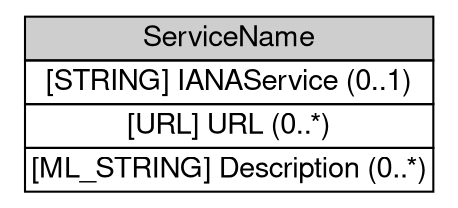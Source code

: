 digraph ServiceName {
	graph [bb="0,0,212,92",
		rankdir=LR
	];
	node [label="\N"];
	ServiceName	 [height=1.2778,
		label=<<table BORDER="0" CELLBORDER="1" CELLSPACING="0"> <tr> <td BGCOLOR="#CECECE" HREF="/html/IODEFv2/ServiceName.html" TITLE="The ServiceName class identifies an application protocol. It can be described by referencing an IANA-registered protocol, by referencing a URL, or with free-form text. "><FONT FACE="Nimbus Sans L">ServiceName</FONT></td> </tr>" %<tr><td  HREF="/html/IODEFv2/ServiceName.html" TITLE="The name of the service per the &quot;Service Name&quot; field of the registry [IANA.Ports]."><FONT FACE="Nimbus Sans L">[STRING] IANAService (0..1)</FONT></td></tr>%<tr><td  HREF="/html/IODEFv2/ServiceName.html" TITLE="A URL to a resource describing the service."><FONT FACE="Nimbus Sans L">[URL] URL (0..*)</FONT></td></tr>%<tr><td  HREF="/html/IODEFv2/ServiceName.html" TITLE="A free-form text description of the service."><FONT FACE="Nimbus Sans L">[ML_STRING] Description (0..*)</FONT></td></tr>%</table>>,
		pos="106,46",
		shape=plaintext,
		width=2.9444];
}

